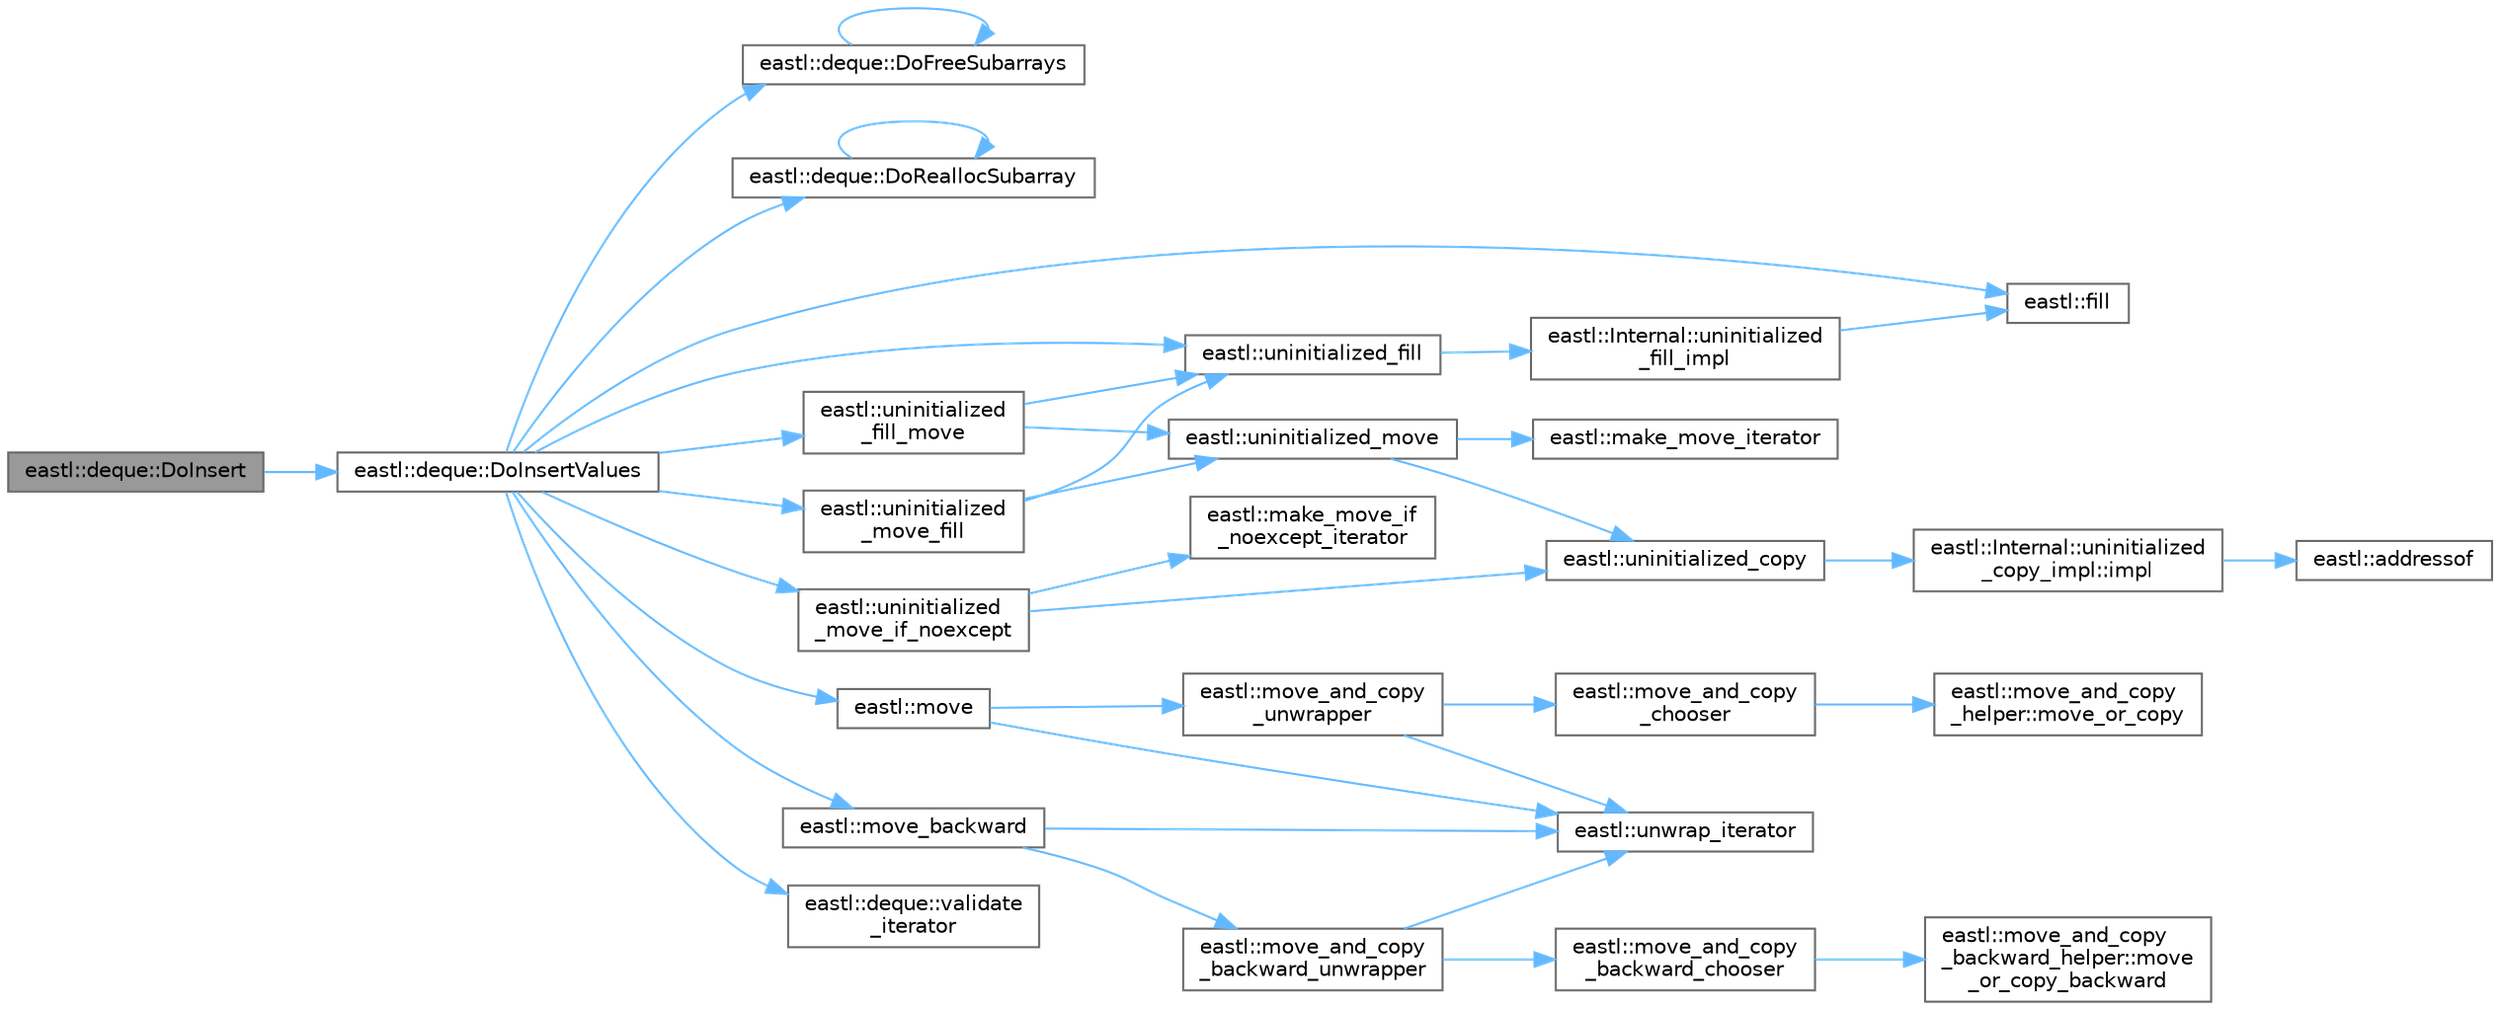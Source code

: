 digraph "eastl::deque::DoInsert"
{
 // LATEX_PDF_SIZE
  bgcolor="transparent";
  edge [fontname=Helvetica,fontsize=10,labelfontname=Helvetica,labelfontsize=10];
  node [fontname=Helvetica,fontsize=10,shape=box,height=0.2,width=0.4];
  rankdir="LR";
  Node1 [id="Node000001",label="eastl::deque::DoInsert",height=0.2,width=0.4,color="gray40", fillcolor="grey60", style="filled", fontcolor="black",tooltip=" "];
  Node1 -> Node2 [id="edge36_Node000001_Node000002",color="steelblue1",style="solid",tooltip=" "];
  Node2 [id="Node000002",label="eastl::deque::DoInsertValues",height=0.2,width=0.4,color="grey40", fillcolor="white", style="filled",URL="$classeastl_1_1deque.html#a8d9d9f0d2b3a3f408d05d729c63cc557",tooltip=" "];
  Node2 -> Node3 [id="edge37_Node000002_Node000003",color="steelblue1",style="solid",tooltip=" "];
  Node3 [id="Node000003",label="eastl::deque::DoFreeSubarrays",height=0.2,width=0.4,color="grey40", fillcolor="white", style="filled",URL="$classeastl_1_1deque.html#ae4b5c580b5612e42ba64a3ee842b521e",tooltip=" "];
  Node3 -> Node3 [id="edge38_Node000003_Node000003",color="steelblue1",style="solid",tooltip=" "];
  Node2 -> Node4 [id="edge39_Node000002_Node000004",color="steelblue1",style="solid",tooltip=" "];
  Node4 [id="Node000004",label="eastl::deque::DoReallocSubarray",height=0.2,width=0.4,color="grey40", fillcolor="white", style="filled",URL="$classeastl_1_1deque.html#a3638207435ac0705f0f7142faedcbf06",tooltip=" "];
  Node4 -> Node4 [id="edge40_Node000004_Node000004",color="steelblue1",style="solid",tooltip=" "];
  Node2 -> Node5 [id="edge41_Node000002_Node000005",color="steelblue1",style="solid",tooltip=" "];
  Node5 [id="Node000005",label="eastl::fill",height=0.2,width=0.4,color="grey40", fillcolor="white", style="filled",URL="$namespaceeastl.html#a46734ee4d1a924a12ed3d4ca8021925a",tooltip=" "];
  Node2 -> Node6 [id="edge42_Node000002_Node000006",color="steelblue1",style="solid",tooltip=" "];
  Node6 [id="Node000006",label="eastl::move",height=0.2,width=0.4,color="grey40", fillcolor="white", style="filled",URL="$namespaceeastl.html#a58ada88d74ffe16bba892a0ccccc8aba",tooltip=" "];
  Node6 -> Node7 [id="edge43_Node000006_Node000007",color="steelblue1",style="solid",tooltip=" "];
  Node7 [id="Node000007",label="eastl::move_and_copy\l_unwrapper",height=0.2,width=0.4,color="grey40", fillcolor="white", style="filled",URL="$namespaceeastl.html#a661e609e51ae177a723acb076d9fcb52",tooltip=" "];
  Node7 -> Node8 [id="edge44_Node000007_Node000008",color="steelblue1",style="solid",tooltip=" "];
  Node8 [id="Node000008",label="eastl::move_and_copy\l_chooser",height=0.2,width=0.4,color="grey40", fillcolor="white", style="filled",URL="$namespaceeastl.html#a69a59b58a0b86c06c81fd89a94cff90d",tooltip=" "];
  Node8 -> Node9 [id="edge45_Node000008_Node000009",color="steelblue1",style="solid",tooltip=" "];
  Node9 [id="Node000009",label="eastl::move_and_copy\l_helper::move_or_copy",height=0.2,width=0.4,color="grey40", fillcolor="white", style="filled",URL="$structeastl_1_1move__and__copy__helper.html#aa9de7d135fbe5ddb02a94513283cf77b",tooltip=" "];
  Node7 -> Node10 [id="edge46_Node000007_Node000010",color="steelblue1",style="solid",tooltip=" "];
  Node10 [id="Node000010",label="eastl::unwrap_iterator",height=0.2,width=0.4,color="grey40", fillcolor="white", style="filled",URL="$namespaceeastl.html#a82f343209a121c16468a124327e2d303",tooltip=" "];
  Node6 -> Node10 [id="edge47_Node000006_Node000010",color="steelblue1",style="solid",tooltip=" "];
  Node2 -> Node11 [id="edge48_Node000002_Node000011",color="steelblue1",style="solid",tooltip=" "];
  Node11 [id="Node000011",label="eastl::move_backward",height=0.2,width=0.4,color="grey40", fillcolor="white", style="filled",URL="$namespaceeastl.html#abe2a52cd846f3332a63197c957240b1c",tooltip=" "];
  Node11 -> Node12 [id="edge49_Node000011_Node000012",color="steelblue1",style="solid",tooltip=" "];
  Node12 [id="Node000012",label="eastl::move_and_copy\l_backward_unwrapper",height=0.2,width=0.4,color="grey40", fillcolor="white", style="filled",URL="$namespaceeastl.html#a56fe66c9daa100ad69dc4a025077621e",tooltip=" "];
  Node12 -> Node13 [id="edge50_Node000012_Node000013",color="steelblue1",style="solid",tooltip=" "];
  Node13 [id="Node000013",label="eastl::move_and_copy\l_backward_chooser",height=0.2,width=0.4,color="grey40", fillcolor="white", style="filled",URL="$namespaceeastl.html#a2c6f53395a2d3bbf86a492763ec8862d",tooltip=" "];
  Node13 -> Node14 [id="edge51_Node000013_Node000014",color="steelblue1",style="solid",tooltip=" "];
  Node14 [id="Node000014",label="eastl::move_and_copy\l_backward_helper::move\l_or_copy_backward",height=0.2,width=0.4,color="grey40", fillcolor="white", style="filled",URL="$structeastl_1_1move__and__copy__backward__helper.html#a35df939bc2be5eaa1eae030847c21ea2",tooltip=" "];
  Node12 -> Node10 [id="edge52_Node000012_Node000010",color="steelblue1",style="solid",tooltip=" "];
  Node11 -> Node10 [id="edge53_Node000011_Node000010",color="steelblue1",style="solid",tooltip=" "];
  Node2 -> Node15 [id="edge54_Node000002_Node000015",color="steelblue1",style="solid",tooltip=" "];
  Node15 [id="Node000015",label="eastl::uninitialized_fill",height=0.2,width=0.4,color="grey40", fillcolor="white", style="filled",URL="$namespaceeastl.html#aa85d75456376b51d6d6313165604ecd4",tooltip=" "];
  Node15 -> Node16 [id="edge55_Node000015_Node000016",color="steelblue1",style="solid",tooltip=" "];
  Node16 [id="Node000016",label="eastl::Internal::uninitialized\l_fill_impl",height=0.2,width=0.4,color="grey40", fillcolor="white", style="filled",URL="$namespaceeastl_1_1_internal.html#a2f97d1f7e036af16663e76198abb1c51",tooltip=" "];
  Node16 -> Node5 [id="edge56_Node000016_Node000005",color="steelblue1",style="solid",tooltip=" "];
  Node2 -> Node17 [id="edge57_Node000002_Node000017",color="steelblue1",style="solid",tooltip=" "];
  Node17 [id="Node000017",label="eastl::uninitialized\l_fill_move",height=0.2,width=0.4,color="grey40", fillcolor="white", style="filled",URL="$namespaceeastl.html#a36836148e9ea772b0247e2bf78885580",tooltip=" "];
  Node17 -> Node15 [id="edge58_Node000017_Node000015",color="steelblue1",style="solid",tooltip=" "];
  Node17 -> Node18 [id="edge59_Node000017_Node000018",color="steelblue1",style="solid",tooltip=" "];
  Node18 [id="Node000018",label="eastl::uninitialized_move",height=0.2,width=0.4,color="grey40", fillcolor="white", style="filled",URL="$namespaceeastl.html#ae6d5c6519c01b96088398ed4a74a037a",tooltip=" "];
  Node18 -> Node19 [id="edge60_Node000018_Node000019",color="steelblue1",style="solid",tooltip=" "];
  Node19 [id="Node000019",label="eastl::make_move_iterator",height=0.2,width=0.4,color="grey40", fillcolor="white", style="filled",URL="$namespaceeastl.html#a66c2db3ce0c6f08a67e1a8de6bab0629",tooltip=" "];
  Node18 -> Node20 [id="edge61_Node000018_Node000020",color="steelblue1",style="solid",tooltip=" "];
  Node20 [id="Node000020",label="eastl::uninitialized_copy",height=0.2,width=0.4,color="grey40", fillcolor="white", style="filled",URL="$namespaceeastl.html#a8fbae45eba1ae51d58a8f1e701287e7e",tooltip=" "];
  Node20 -> Node21 [id="edge62_Node000020_Node000021",color="steelblue1",style="solid",tooltip=" "];
  Node21 [id="Node000021",label="eastl::Internal::uninitialized\l_copy_impl::impl",height=0.2,width=0.4,color="grey40", fillcolor="white", style="filled",URL="$structeastl_1_1_internal_1_1uninitialized__copy__impl.html#a19d3afee35d55d882ff56d1ecbb5b6de",tooltip=" "];
  Node21 -> Node22 [id="edge63_Node000021_Node000022",color="steelblue1",style="solid",tooltip=" "];
  Node22 [id="Node000022",label="eastl::addressof",height=0.2,width=0.4,color="grey40", fillcolor="white", style="filled",URL="$namespaceeastl.html#a647701874f427998c0c9aa5cba5a8d24",tooltip=" "];
  Node2 -> Node23 [id="edge64_Node000002_Node000023",color="steelblue1",style="solid",tooltip=" "];
  Node23 [id="Node000023",label="eastl::uninitialized\l_move_fill",height=0.2,width=0.4,color="grey40", fillcolor="white", style="filled",URL="$namespaceeastl.html#a15daf5c01ae0026afa31aca54dee966f",tooltip=" "];
  Node23 -> Node15 [id="edge65_Node000023_Node000015",color="steelblue1",style="solid",tooltip=" "];
  Node23 -> Node18 [id="edge66_Node000023_Node000018",color="steelblue1",style="solid",tooltip=" "];
  Node2 -> Node24 [id="edge67_Node000002_Node000024",color="steelblue1",style="solid",tooltip=" "];
  Node24 [id="Node000024",label="eastl::uninitialized\l_move_if_noexcept",height=0.2,width=0.4,color="grey40", fillcolor="white", style="filled",URL="$namespaceeastl.html#a0d53e3f0d385ed2affb6e55b91ca27c1",tooltip=" "];
  Node24 -> Node25 [id="edge68_Node000024_Node000025",color="steelblue1",style="solid",tooltip=" "];
  Node25 [id="Node000025",label="eastl::make_move_if\l_noexcept_iterator",height=0.2,width=0.4,color="grey40", fillcolor="white", style="filled",URL="$namespaceeastl.html#a222ebe5e304f7c8ec34c244b3e1b5b37",tooltip=" "];
  Node24 -> Node20 [id="edge69_Node000024_Node000020",color="steelblue1",style="solid",tooltip=" "];
  Node2 -> Node26 [id="edge70_Node000002_Node000026",color="steelblue1",style="solid",tooltip=" "];
  Node26 [id="Node000026",label="eastl::deque::validate\l_iterator",height=0.2,width=0.4,color="grey40", fillcolor="white", style="filled",URL="$classeastl_1_1deque.html#a9b118d7d862ff7d0838c09f954c05d2b",tooltip=" "];
}
